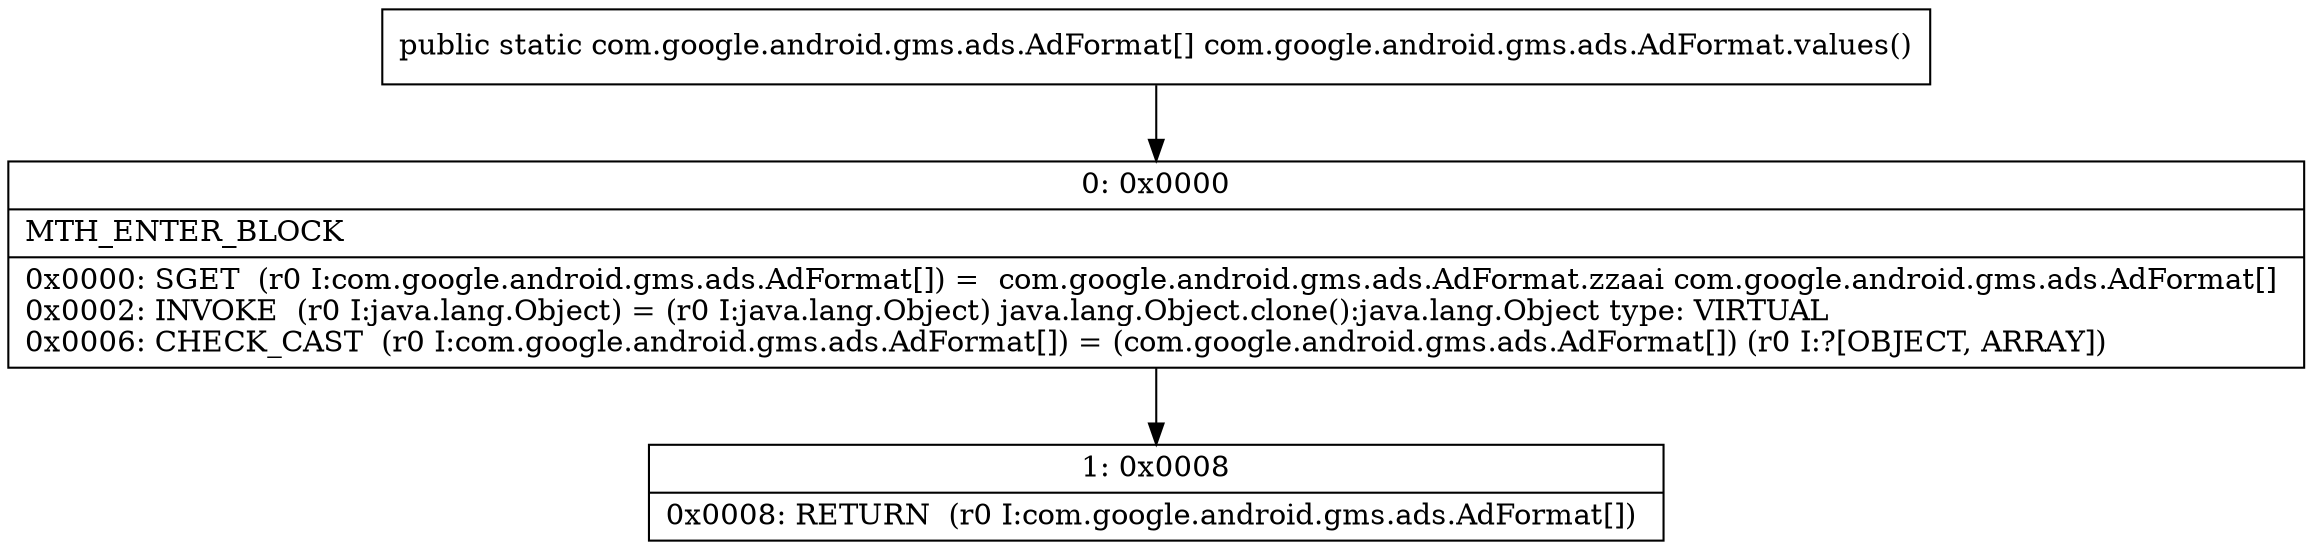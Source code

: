 digraph "CFG forcom.google.android.gms.ads.AdFormat.values()[Lcom\/google\/android\/gms\/ads\/AdFormat;" {
Node_0 [shape=record,label="{0\:\ 0x0000|MTH_ENTER_BLOCK\l|0x0000: SGET  (r0 I:com.google.android.gms.ads.AdFormat[]) =  com.google.android.gms.ads.AdFormat.zzaai com.google.android.gms.ads.AdFormat[] \l0x0002: INVOKE  (r0 I:java.lang.Object) = (r0 I:java.lang.Object) java.lang.Object.clone():java.lang.Object type: VIRTUAL \l0x0006: CHECK_CAST  (r0 I:com.google.android.gms.ads.AdFormat[]) = (com.google.android.gms.ads.AdFormat[]) (r0 I:?[OBJECT, ARRAY]) \l}"];
Node_1 [shape=record,label="{1\:\ 0x0008|0x0008: RETURN  (r0 I:com.google.android.gms.ads.AdFormat[]) \l}"];
MethodNode[shape=record,label="{public static com.google.android.gms.ads.AdFormat[] com.google.android.gms.ads.AdFormat.values() }"];
MethodNode -> Node_0;
Node_0 -> Node_1;
}

